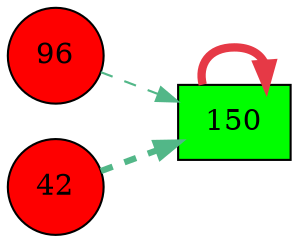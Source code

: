 digraph G{
rankdir=LR;
96 [style=filled, shape=circle, fillcolor="#fe0000", label="96"];
42 [style=filled, shape=circle, fillcolor="#fe0000", label="42"];
150 [style=filled, shape=box, fillcolor="#00fe00", label="150"];
150 -> 150 [color="#e63946",penwidth=4.00];
42 -> 150 [color="#52b788",style=dashed,penwidth=3.00];
96 -> 150 [color="#52b788",style=dashed,penwidth=1.03];
}